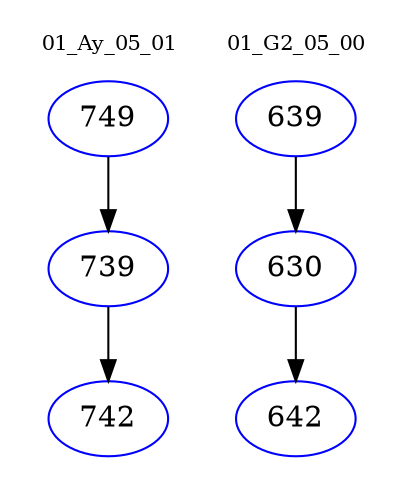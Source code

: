 digraph{
subgraph cluster_0 {
color = white
label = "01_Ay_05_01";
fontsize=10;
T0_749 [label="749", color="blue"]
T0_749 -> T0_739 [color="black"]
T0_739 [label="739", color="blue"]
T0_739 -> T0_742 [color="black"]
T0_742 [label="742", color="blue"]
}
subgraph cluster_1 {
color = white
label = "01_G2_05_00";
fontsize=10;
T1_639 [label="639", color="blue"]
T1_639 -> T1_630 [color="black"]
T1_630 [label="630", color="blue"]
T1_630 -> T1_642 [color="black"]
T1_642 [label="642", color="blue"]
}
}
